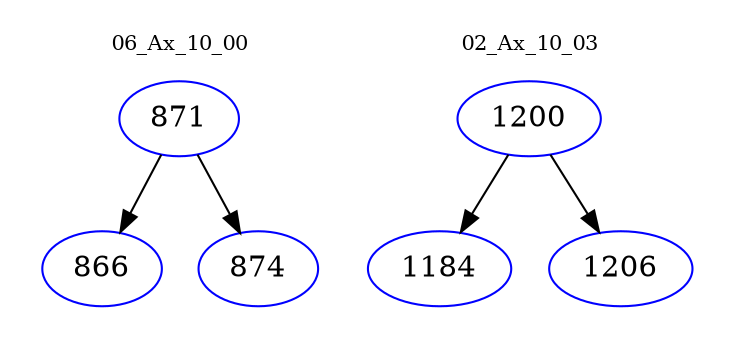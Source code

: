 digraph{
subgraph cluster_0 {
color = white
label = "06_Ax_10_00";
fontsize=10;
T0_871 [label="871", color="blue"]
T0_871 -> T0_866 [color="black"]
T0_866 [label="866", color="blue"]
T0_871 -> T0_874 [color="black"]
T0_874 [label="874", color="blue"]
}
subgraph cluster_1 {
color = white
label = "02_Ax_10_03";
fontsize=10;
T1_1200 [label="1200", color="blue"]
T1_1200 -> T1_1184 [color="black"]
T1_1184 [label="1184", color="blue"]
T1_1200 -> T1_1206 [color="black"]
T1_1206 [label="1206", color="blue"]
}
}
